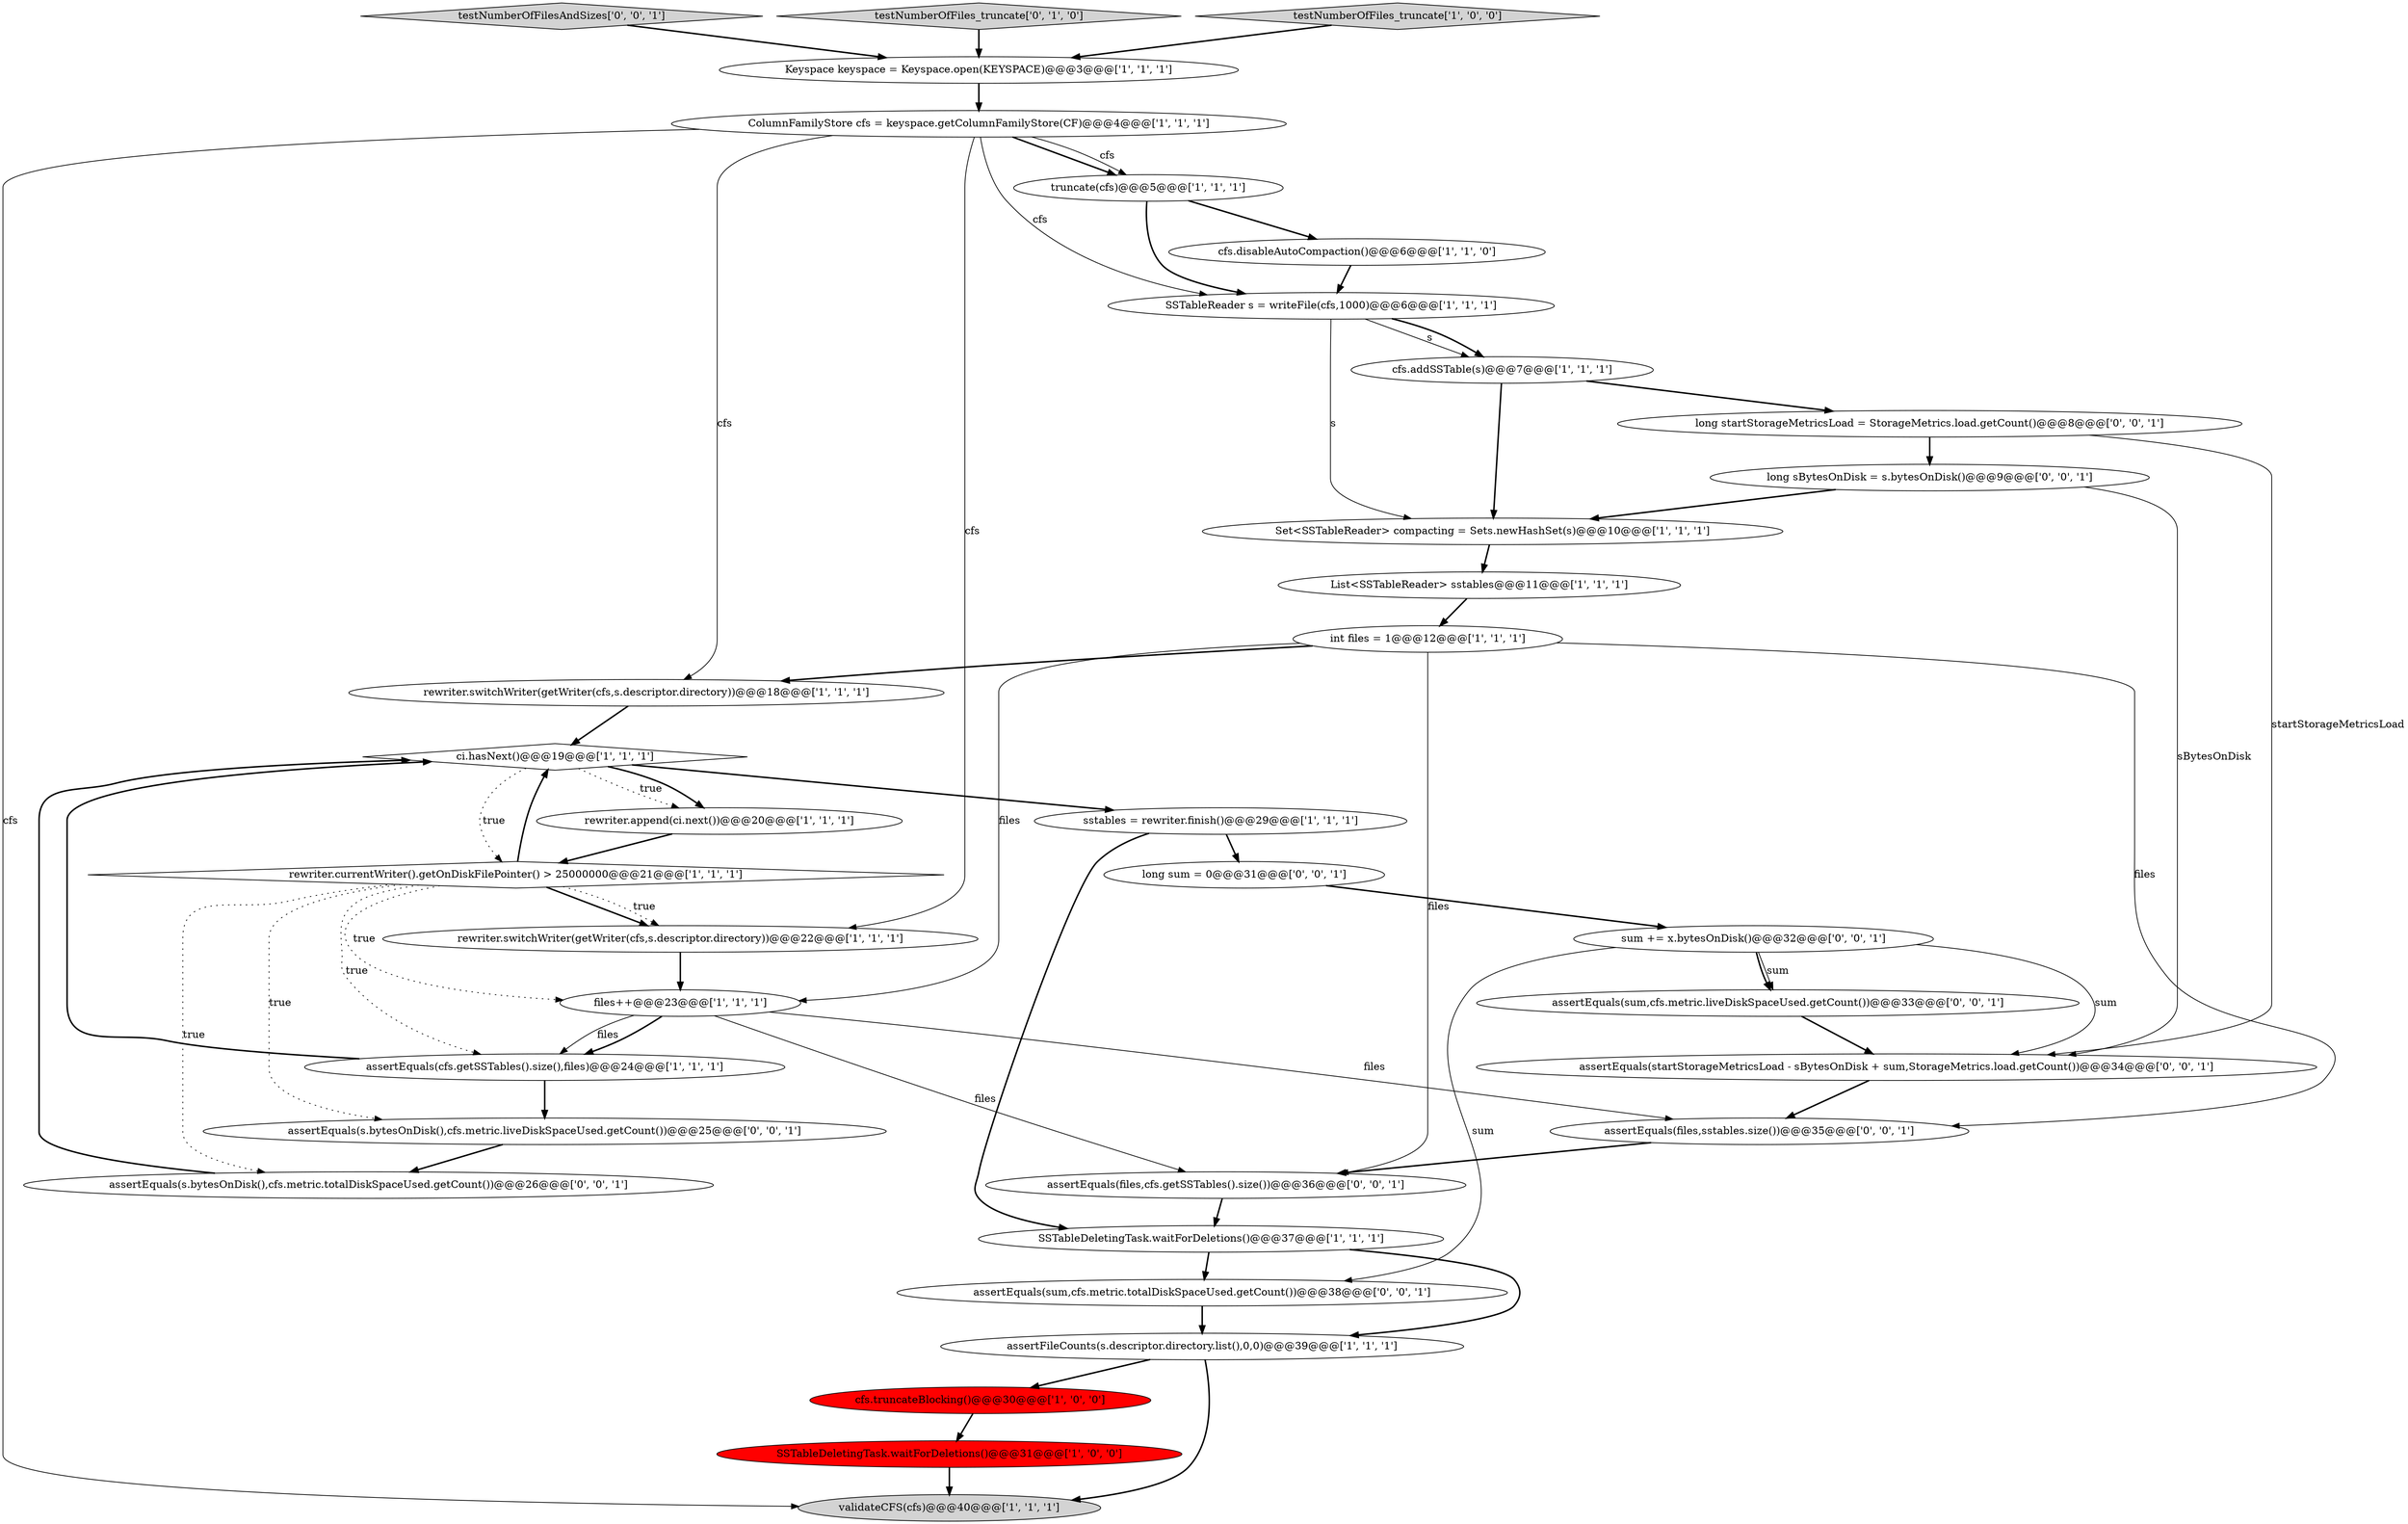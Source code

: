 digraph {
10 [style = filled, label = "SSTableDeletingTask.waitForDeletions()@@@37@@@['1', '1', '1']", fillcolor = white, shape = ellipse image = "AAA0AAABBB1BBB"];
9 [style = filled, label = "int files = 1@@@12@@@['1', '1', '1']", fillcolor = white, shape = ellipse image = "AAA0AAABBB1BBB"];
32 [style = filled, label = "assertEquals(sum,cfs.metric.liveDiskSpaceUsed.getCount())@@@33@@@['0', '0', '1']", fillcolor = white, shape = ellipse image = "AAA0AAABBB3BBB"];
3 [style = filled, label = "List<SSTableReader> sstables@@@11@@@['1', '1', '1']", fillcolor = white, shape = ellipse image = "AAA0AAABBB1BBB"];
5 [style = filled, label = "rewriter.switchWriter(getWriter(cfs,s.descriptor.directory))@@@18@@@['1', '1', '1']", fillcolor = white, shape = ellipse image = "AAA0AAABBB1BBB"];
29 [style = filled, label = "testNumberOfFilesAndSizes['0', '0', '1']", fillcolor = lightgray, shape = diamond image = "AAA0AAABBB3BBB"];
4 [style = filled, label = "SSTableReader s = writeFile(cfs,1000)@@@6@@@['1', '1', '1']", fillcolor = white, shape = ellipse image = "AAA0AAABBB1BBB"];
24 [style = filled, label = "long sBytesOnDisk = s.bytesOnDisk()@@@9@@@['0', '0', '1']", fillcolor = white, shape = ellipse image = "AAA0AAABBB3BBB"];
15 [style = filled, label = "SSTableDeletingTask.waitForDeletions()@@@31@@@['1', '0', '0']", fillcolor = red, shape = ellipse image = "AAA1AAABBB1BBB"];
33 [style = filled, label = "assertEquals(files,cfs.getSSTables().size())@@@36@@@['0', '0', '1']", fillcolor = white, shape = ellipse image = "AAA0AAABBB3BBB"];
11 [style = filled, label = "validateCFS(cfs)@@@40@@@['1', '1', '1']", fillcolor = lightgray, shape = ellipse image = "AAA0AAABBB1BBB"];
0 [style = filled, label = "ColumnFamilyStore cfs = keyspace.getColumnFamilyStore(CF)@@@4@@@['1', '1', '1']", fillcolor = white, shape = ellipse image = "AAA0AAABBB1BBB"];
23 [style = filled, label = "testNumberOfFiles_truncate['0', '1', '0']", fillcolor = lightgray, shape = diamond image = "AAA0AAABBB2BBB"];
31 [style = filled, label = "assertEquals(startStorageMetricsLoad - sBytesOnDisk + sum,StorageMetrics.load.getCount())@@@34@@@['0', '0', '1']", fillcolor = white, shape = ellipse image = "AAA0AAABBB3BBB"];
2 [style = filled, label = "rewriter.append(ci.next())@@@20@@@['1', '1', '1']", fillcolor = white, shape = ellipse image = "AAA0AAABBB1BBB"];
1 [style = filled, label = "Keyspace keyspace = Keyspace.open(KEYSPACE)@@@3@@@['1', '1', '1']", fillcolor = white, shape = ellipse image = "AAA0AAABBB1BBB"];
20 [style = filled, label = "cfs.truncateBlocking()@@@30@@@['1', '0', '0']", fillcolor = red, shape = ellipse image = "AAA1AAABBB1BBB"];
6 [style = filled, label = "cfs.disableAutoCompaction()@@@6@@@['1', '1', '0']", fillcolor = white, shape = ellipse image = "AAA0AAABBB1BBB"];
35 [style = filled, label = "long startStorageMetricsLoad = StorageMetrics.load.getCount()@@@8@@@['0', '0', '1']", fillcolor = white, shape = ellipse image = "AAA0AAABBB3BBB"];
7 [style = filled, label = "cfs.addSSTable(s)@@@7@@@['1', '1', '1']", fillcolor = white, shape = ellipse image = "AAA0AAABBB1BBB"];
8 [style = filled, label = "testNumberOfFiles_truncate['1', '0', '0']", fillcolor = lightgray, shape = diamond image = "AAA0AAABBB1BBB"];
28 [style = filled, label = "long sum = 0@@@31@@@['0', '0', '1']", fillcolor = white, shape = ellipse image = "AAA0AAABBB3BBB"];
17 [style = filled, label = "files++@@@23@@@['1', '1', '1']", fillcolor = white, shape = ellipse image = "AAA0AAABBB1BBB"];
30 [style = filled, label = "assertEquals(s.bytesOnDisk(),cfs.metric.liveDiskSpaceUsed.getCount())@@@25@@@['0', '0', '1']", fillcolor = white, shape = ellipse image = "AAA0AAABBB3BBB"];
34 [style = filled, label = "assertEquals(sum,cfs.metric.totalDiskSpaceUsed.getCount())@@@38@@@['0', '0', '1']", fillcolor = white, shape = ellipse image = "AAA0AAABBB3BBB"];
26 [style = filled, label = "assertEquals(files,sstables.size())@@@35@@@['0', '0', '1']", fillcolor = white, shape = ellipse image = "AAA0AAABBB3BBB"];
16 [style = filled, label = "ci.hasNext()@@@19@@@['1', '1', '1']", fillcolor = white, shape = diamond image = "AAA0AAABBB1BBB"];
27 [style = filled, label = "assertEquals(s.bytesOnDisk(),cfs.metric.totalDiskSpaceUsed.getCount())@@@26@@@['0', '0', '1']", fillcolor = white, shape = ellipse image = "AAA0AAABBB3BBB"];
19 [style = filled, label = "rewriter.currentWriter().getOnDiskFilePointer() > 25000000@@@21@@@['1', '1', '1']", fillcolor = white, shape = diamond image = "AAA0AAABBB1BBB"];
22 [style = filled, label = "sstables = rewriter.finish()@@@29@@@['1', '1', '1']", fillcolor = white, shape = ellipse image = "AAA0AAABBB1BBB"];
13 [style = filled, label = "truncate(cfs)@@@5@@@['1', '1', '1']", fillcolor = white, shape = ellipse image = "AAA0AAABBB1BBB"];
18 [style = filled, label = "rewriter.switchWriter(getWriter(cfs,s.descriptor.directory))@@@22@@@['1', '1', '1']", fillcolor = white, shape = ellipse image = "AAA0AAABBB1BBB"];
25 [style = filled, label = "sum += x.bytesOnDisk()@@@32@@@['0', '0', '1']", fillcolor = white, shape = ellipse image = "AAA0AAABBB3BBB"];
12 [style = filled, label = "assertEquals(cfs.getSSTables().size(),files)@@@24@@@['1', '1', '1']", fillcolor = white, shape = ellipse image = "AAA0AAABBB1BBB"];
14 [style = filled, label = "Set<SSTableReader> compacting = Sets.newHashSet(s)@@@10@@@['1', '1', '1']", fillcolor = white, shape = ellipse image = "AAA0AAABBB1BBB"];
21 [style = filled, label = "assertFileCounts(s.descriptor.directory.list(),0,0)@@@39@@@['1', '1', '1']", fillcolor = white, shape = ellipse image = "AAA0AAABBB1BBB"];
14->3 [style = bold, label=""];
16->19 [style = dotted, label="true"];
9->17 [style = solid, label="files"];
19->18 [style = bold, label=""];
2->19 [style = bold, label=""];
4->7 [style = solid, label="s"];
16->2 [style = dotted, label="true"];
35->31 [style = solid, label="startStorageMetricsLoad"];
0->13 [style = bold, label=""];
17->33 [style = solid, label="files"];
19->17 [style = dotted, label="true"];
30->27 [style = bold, label=""];
19->18 [style = dotted, label="true"];
7->35 [style = bold, label=""];
25->32 [style = bold, label=""];
18->17 [style = bold, label=""];
19->12 [style = dotted, label="true"];
12->30 [style = bold, label=""];
22->28 [style = bold, label=""];
33->10 [style = bold, label=""];
12->16 [style = bold, label=""];
1->0 [style = bold, label=""];
10->21 [style = bold, label=""];
17->12 [style = solid, label="files"];
27->16 [style = bold, label=""];
16->2 [style = bold, label=""];
16->22 [style = bold, label=""];
17->26 [style = solid, label="files"];
25->31 [style = solid, label="sum"];
19->30 [style = dotted, label="true"];
0->13 [style = solid, label="cfs"];
0->4 [style = solid, label="cfs"];
24->31 [style = solid, label="sBytesOnDisk"];
4->7 [style = bold, label=""];
35->24 [style = bold, label=""];
19->16 [style = bold, label=""];
24->14 [style = bold, label=""];
7->14 [style = bold, label=""];
9->26 [style = solid, label="files"];
5->16 [style = bold, label=""];
3->9 [style = bold, label=""];
8->1 [style = bold, label=""];
6->4 [style = bold, label=""];
31->26 [style = bold, label=""];
0->18 [style = solid, label="cfs"];
17->12 [style = bold, label=""];
21->20 [style = bold, label=""];
15->11 [style = bold, label=""];
10->34 [style = bold, label=""];
0->5 [style = solid, label="cfs"];
21->11 [style = bold, label=""];
25->32 [style = solid, label="sum"];
25->34 [style = solid, label="sum"];
19->27 [style = dotted, label="true"];
22->10 [style = bold, label=""];
9->5 [style = bold, label=""];
23->1 [style = bold, label=""];
28->25 [style = bold, label=""];
9->33 [style = solid, label="files"];
13->6 [style = bold, label=""];
29->1 [style = bold, label=""];
20->15 [style = bold, label=""];
26->33 [style = bold, label=""];
4->14 [style = solid, label="s"];
32->31 [style = bold, label=""];
34->21 [style = bold, label=""];
0->11 [style = solid, label="cfs"];
13->4 [style = bold, label=""];
}
